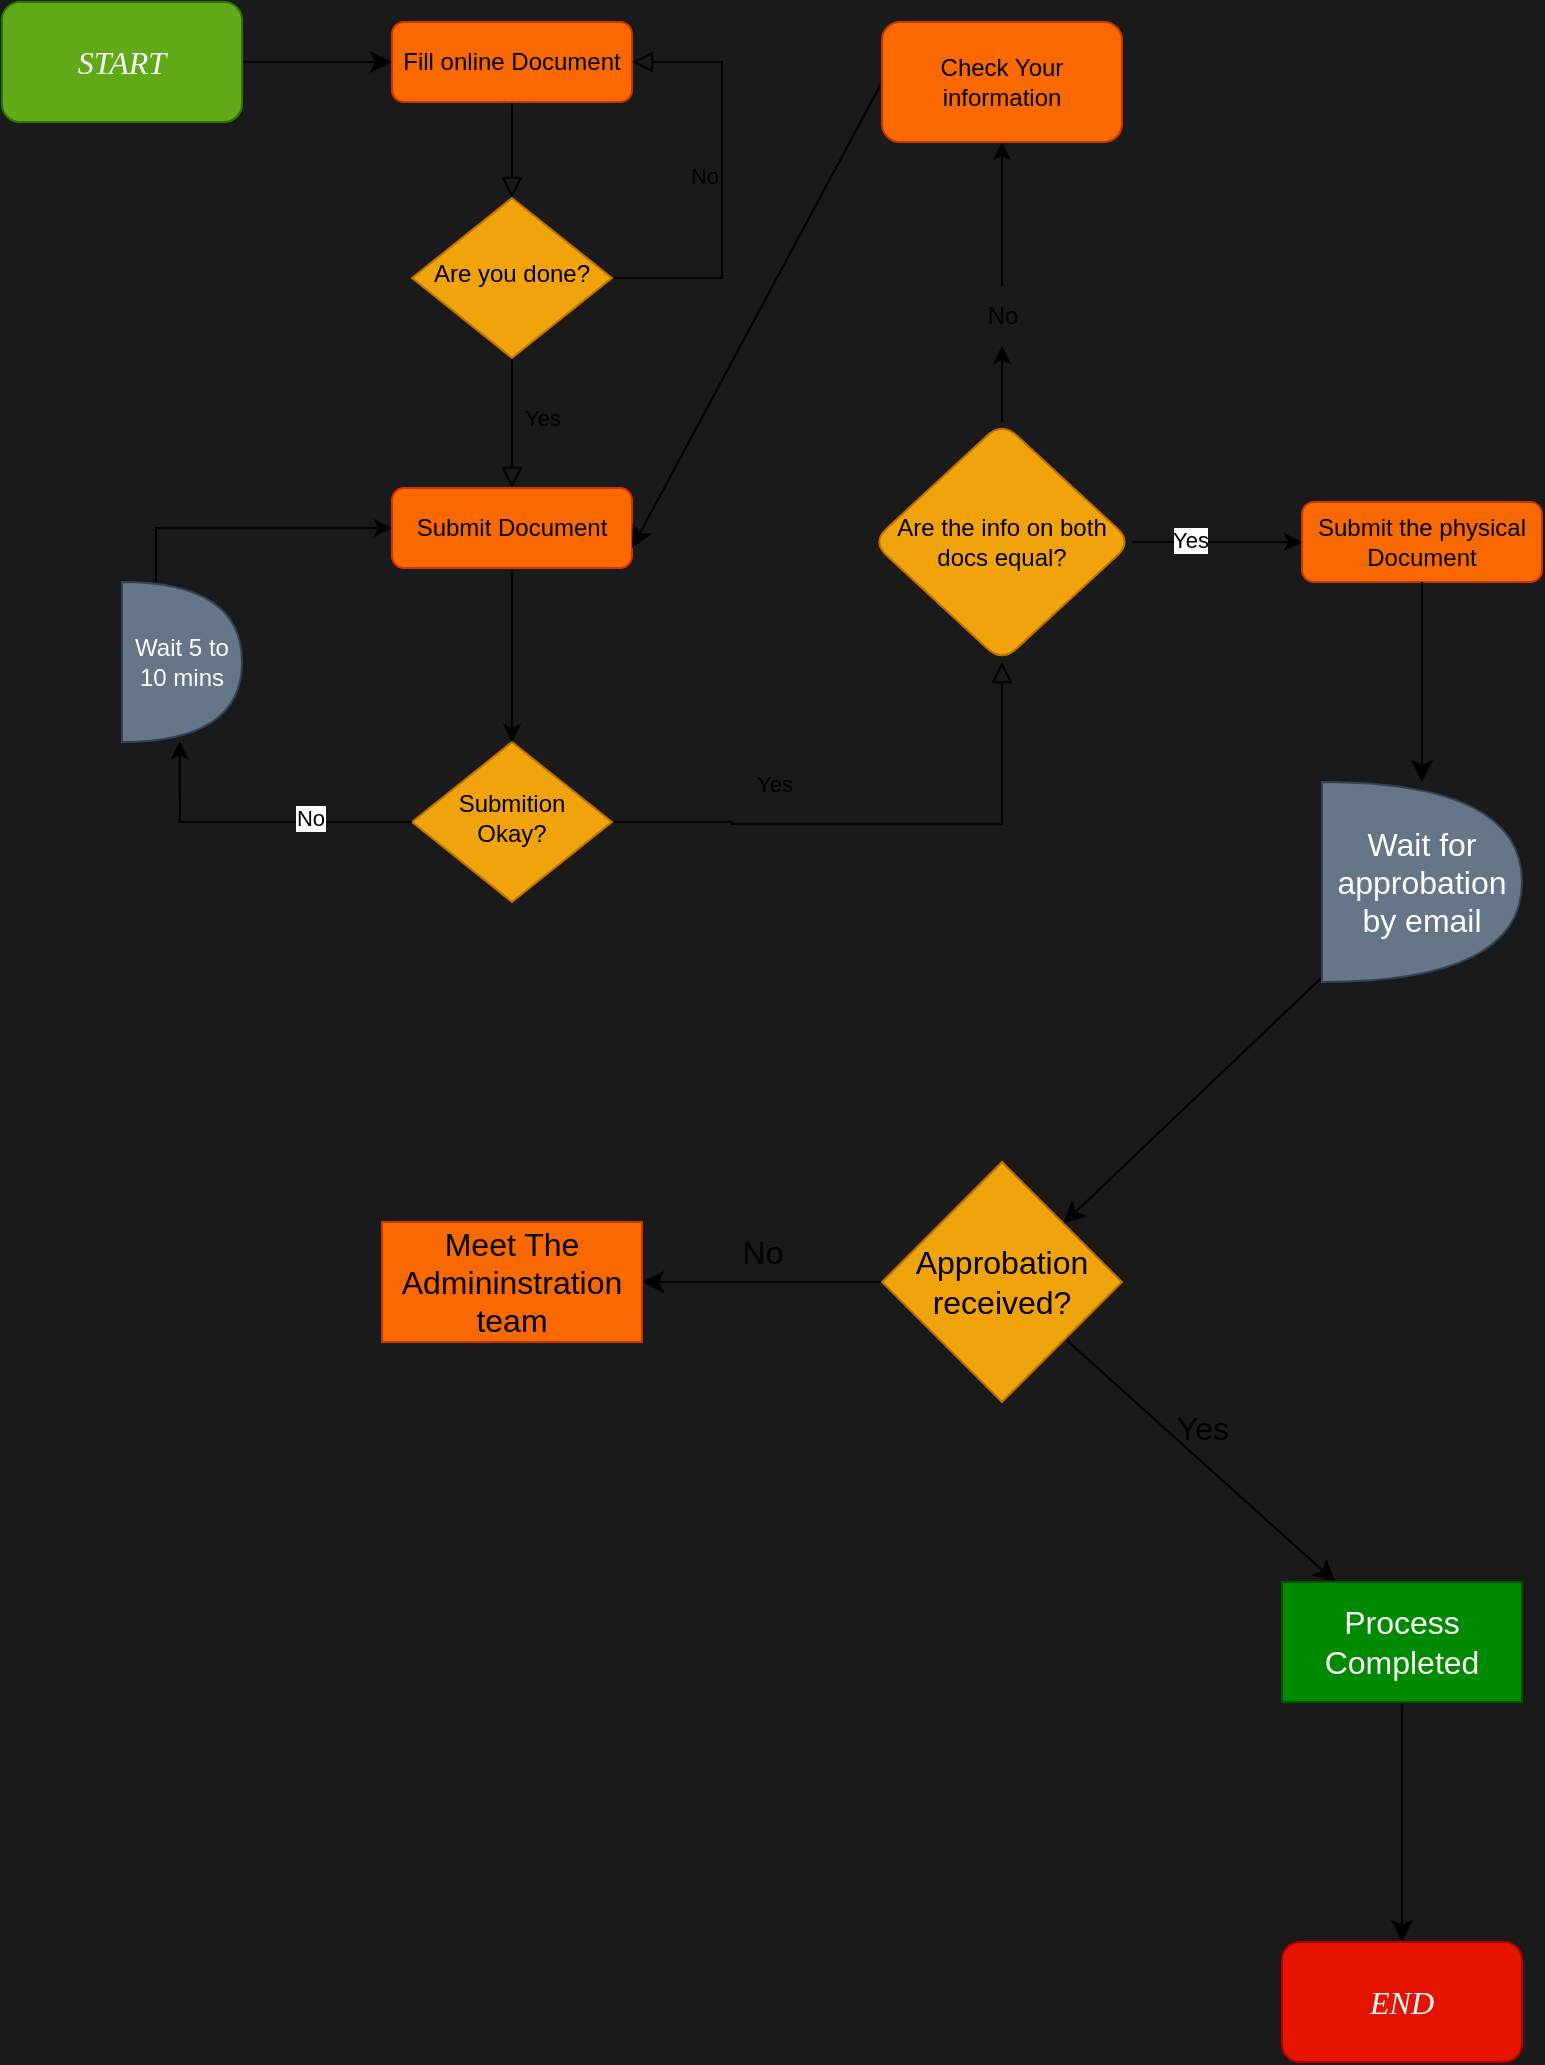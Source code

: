 <mxfile version="22.1.2" type="device">
  <diagram id="C5RBs43oDa-KdzZeNtuy" name="Page-1">
    <mxGraphModel dx="864" dy="556" grid="0" gridSize="10" guides="1" tooltips="1" connect="1" arrows="1" fold="1" page="1" pageScale="1" pageWidth="827" pageHeight="1169" background="#1A1A1A" math="0" shadow="0">
      <root>
        <mxCell id="WIyWlLk6GJQsqaUBKTNV-0" />
        <mxCell id="WIyWlLk6GJQsqaUBKTNV-1" parent="WIyWlLk6GJQsqaUBKTNV-0" />
        <mxCell id="WIyWlLk6GJQsqaUBKTNV-2" value="" style="rounded=0;html=1;jettySize=auto;orthogonalLoop=1;fontSize=11;endArrow=block;endFill=0;endSize=8;strokeWidth=1;shadow=0;labelBackgroundColor=none;edgeStyle=orthogonalEdgeStyle;" parent="WIyWlLk6GJQsqaUBKTNV-1" source="WIyWlLk6GJQsqaUBKTNV-3" target="WIyWlLk6GJQsqaUBKTNV-6" edge="1">
          <mxGeometry relative="1" as="geometry" />
        </mxCell>
        <mxCell id="WIyWlLk6GJQsqaUBKTNV-3" value="Fill online Document" style="rounded=1;whiteSpace=wrap;html=1;fontSize=12;glass=0;strokeWidth=1;shadow=0;fillColor=#fa6800;fontColor=#000000;strokeColor=#C73500;" parent="WIyWlLk6GJQsqaUBKTNV-1" vertex="1">
          <mxGeometry x="195" y="80" width="120" height="40" as="geometry" />
        </mxCell>
        <mxCell id="WIyWlLk6GJQsqaUBKTNV-4" value="Yes" style="rounded=0;html=1;jettySize=auto;orthogonalLoop=1;fontSize=11;endArrow=block;endFill=0;endSize=8;strokeWidth=1;shadow=0;labelBackgroundColor=none;edgeStyle=orthogonalEdgeStyle;entryX=0.5;entryY=0;entryDx=0;entryDy=0;" parent="WIyWlLk6GJQsqaUBKTNV-1" source="WIyWlLk6GJQsqaUBKTNV-6" target="sq6PMqZxdVyv28Y4fQ6T-0" edge="1">
          <mxGeometry x="-0.077" y="15" relative="1" as="geometry">
            <mxPoint as="offset" />
            <Array as="points" />
          </mxGeometry>
        </mxCell>
        <mxCell id="WIyWlLk6GJQsqaUBKTNV-5" value="No" style="edgeStyle=orthogonalEdgeStyle;rounded=0;html=1;jettySize=auto;orthogonalLoop=1;fontSize=11;endArrow=block;endFill=0;endSize=8;strokeWidth=1;shadow=0;labelBackgroundColor=none;entryX=1;entryY=0.5;entryDx=0;entryDy=0;" parent="WIyWlLk6GJQsqaUBKTNV-1" source="WIyWlLk6GJQsqaUBKTNV-6" target="WIyWlLk6GJQsqaUBKTNV-3" edge="1">
          <mxGeometry x="0.019" y="9" relative="1" as="geometry">
            <mxPoint as="offset" />
            <Array as="points">
              <mxPoint x="360" y="208" />
              <mxPoint x="360" y="100" />
            </Array>
          </mxGeometry>
        </mxCell>
        <mxCell id="WIyWlLk6GJQsqaUBKTNV-6" value="Are you done?" style="rhombus;whiteSpace=wrap;html=1;shadow=0;fontFamily=Helvetica;fontSize=12;align=center;strokeWidth=1;spacing=6;spacingTop=-4;fillColor=#f0a30a;fontColor=#000000;strokeColor=#BD7000;" parent="WIyWlLk6GJQsqaUBKTNV-1" vertex="1">
          <mxGeometry x="205" y="168" width="100" height="80" as="geometry" />
        </mxCell>
        <mxCell id="WIyWlLk6GJQsqaUBKTNV-8" value="Yes" style="rounded=0;html=1;jettySize=auto;orthogonalLoop=1;fontSize=11;endArrow=block;endFill=0;endSize=8;strokeWidth=1;shadow=0;labelBackgroundColor=none;edgeStyle=orthogonalEdgeStyle;entryX=0.5;entryY=1;entryDx=0;entryDy=0;entryPerimeter=0;" parent="WIyWlLk6GJQsqaUBKTNV-1" source="WIyWlLk6GJQsqaUBKTNV-10" target="sq6PMqZxdVyv28Y4fQ6T-7" edge="1">
          <mxGeometry x="-0.412" y="20" relative="1" as="geometry">
            <mxPoint as="offset" />
            <mxPoint x="460" y="480" as="targetPoint" />
            <Array as="points">
              <mxPoint x="365" y="480" />
              <mxPoint x="500" y="481" />
            </Array>
          </mxGeometry>
        </mxCell>
        <mxCell id="WIyWlLk6GJQsqaUBKTNV-10" value="Submition Okay?" style="rhombus;whiteSpace=wrap;html=1;shadow=0;fontFamily=Helvetica;fontSize=12;align=center;strokeWidth=1;spacing=6;spacingTop=-4;fillColor=#f0a30a;fontColor=#000000;strokeColor=#BD7000;" parent="WIyWlLk6GJQsqaUBKTNV-1" vertex="1">
          <mxGeometry x="205" y="440" width="100" height="80" as="geometry" />
        </mxCell>
        <mxCell id="WIyWlLk6GJQsqaUBKTNV-12" value="Submit the physical Document" style="rounded=1;whiteSpace=wrap;html=1;fontSize=12;glass=0;strokeWidth=1;shadow=0;fillColor=#fa6800;fontColor=#000000;strokeColor=#C73500;" parent="WIyWlLk6GJQsqaUBKTNV-1" vertex="1">
          <mxGeometry x="650" y="320" width="120" height="40" as="geometry" />
        </mxCell>
        <mxCell id="sq6PMqZxdVyv28Y4fQ6T-5" style="edgeStyle=orthogonalEdgeStyle;rounded=0;orthogonalLoop=1;jettySize=auto;html=1;exitX=0.5;exitY=1;exitDx=0;exitDy=0;entryX=0.5;entryY=0;entryDx=0;entryDy=0;" parent="WIyWlLk6GJQsqaUBKTNV-1" source="sq6PMqZxdVyv28Y4fQ6T-0" target="WIyWlLk6GJQsqaUBKTNV-10" edge="1">
          <mxGeometry relative="1" as="geometry" />
        </mxCell>
        <mxCell id="sq6PMqZxdVyv28Y4fQ6T-0" value="Submit Document" style="rounded=1;whiteSpace=wrap;html=1;fontSize=12;glass=0;strokeWidth=1;shadow=0;fillColor=#fa6800;fontColor=#000000;strokeColor=#C73500;" parent="WIyWlLk6GJQsqaUBKTNV-1" vertex="1">
          <mxGeometry x="195" y="313" width="120" height="40" as="geometry" />
        </mxCell>
        <mxCell id="sq6PMqZxdVyv28Y4fQ6T-1" value="Wait 5 to 10 mins" style="shape=or;whiteSpace=wrap;html=1;fillColor=#647687;fontColor=#ffffff;strokeColor=#314354;" parent="WIyWlLk6GJQsqaUBKTNV-1" vertex="1">
          <mxGeometry x="60" y="360" width="60" height="80" as="geometry" />
        </mxCell>
        <mxCell id="sq6PMqZxdVyv28Y4fQ6T-2" style="edgeStyle=orthogonalEdgeStyle;rounded=0;orthogonalLoop=1;jettySize=auto;html=1;exitX=0;exitY=0.5;exitDx=0;exitDy=0;entryX=0.481;entryY=0.996;entryDx=0;entryDy=0;entryPerimeter=0;" parent="WIyWlLk6GJQsqaUBKTNV-1" source="WIyWlLk6GJQsqaUBKTNV-10" target="sq6PMqZxdVyv28Y4fQ6T-1" edge="1">
          <mxGeometry relative="1" as="geometry">
            <mxPoint x="60" y="441" as="targetPoint" />
            <Array as="points">
              <mxPoint x="89" y="480" />
            </Array>
          </mxGeometry>
        </mxCell>
        <mxCell id="sq6PMqZxdVyv28Y4fQ6T-3" value="No" style="edgeLabel;html=1;align=center;verticalAlign=middle;resizable=0;points=[];" parent="sq6PMqZxdVyv28Y4fQ6T-2" vertex="1" connectable="0">
          <mxGeometry x="-0.345" y="-2" relative="1" as="geometry">
            <mxPoint as="offset" />
          </mxGeometry>
        </mxCell>
        <mxCell id="sq6PMqZxdVyv28Y4fQ6T-4" style="edgeStyle=orthogonalEdgeStyle;rounded=0;orthogonalLoop=1;jettySize=auto;html=1;exitX=0;exitY=0.5;exitDx=0;exitDy=0;entryX=0.283;entryY=0;entryDx=0;entryDy=0;entryPerimeter=0;startArrow=classic;startFill=1;endArrow=none;endFill=0;" parent="WIyWlLk6GJQsqaUBKTNV-1" source="sq6PMqZxdVyv28Y4fQ6T-0" target="sq6PMqZxdVyv28Y4fQ6T-1" edge="1">
          <mxGeometry relative="1" as="geometry" />
        </mxCell>
        <mxCell id="sq6PMqZxdVyv28Y4fQ6T-10" value="" style="edgeStyle=orthogonalEdgeStyle;rounded=0;orthogonalLoop=1;jettySize=auto;html=1;" parent="WIyWlLk6GJQsqaUBKTNV-1" source="sq6PMqZxdVyv28Y4fQ6T-7" edge="1">
          <mxGeometry relative="1" as="geometry">
            <mxPoint x="650" y="340" as="targetPoint" />
          </mxGeometry>
        </mxCell>
        <mxCell id="SGRtlo4x7eJKbflPrm1q-0" value="Yes" style="edgeLabel;html=1;align=center;verticalAlign=middle;resizable=0;points=[];" vertex="1" connectable="0" parent="sq6PMqZxdVyv28Y4fQ6T-10">
          <mxGeometry x="-0.322" y="1" relative="1" as="geometry">
            <mxPoint as="offset" />
          </mxGeometry>
        </mxCell>
        <mxCell id="sq6PMqZxdVyv28Y4fQ6T-13" value="" style="edgeStyle=orthogonalEdgeStyle;rounded=0;orthogonalLoop=1;jettySize=auto;html=1;" parent="WIyWlLk6GJQsqaUBKTNV-1" source="sq6PMqZxdVyv28Y4fQ6T-14" target="sq6PMqZxdVyv28Y4fQ6T-12" edge="1">
          <mxGeometry relative="1" as="geometry" />
        </mxCell>
        <mxCell id="sq6PMqZxdVyv28Y4fQ6T-7" value="Are the info on both docs equal?" style="rhombus;whiteSpace=wrap;html=1;rounded=1;glass=0;strokeWidth=1;shadow=0;fillColor=#f0a30a;fontColor=#000000;strokeColor=#BD7000;" parent="WIyWlLk6GJQsqaUBKTNV-1" vertex="1">
          <mxGeometry x="435" y="280" width="130" height="120" as="geometry" />
        </mxCell>
        <mxCell id="sq6PMqZxdVyv28Y4fQ6T-27" style="edgeStyle=none;curved=1;rounded=0;orthogonalLoop=1;jettySize=auto;html=1;exitX=0;exitY=0.5;exitDx=0;exitDy=0;entryX=1;entryY=0.75;entryDx=0;entryDy=0;fontSize=12;startSize=8;endSize=8;" parent="WIyWlLk6GJQsqaUBKTNV-1" source="sq6PMqZxdVyv28Y4fQ6T-12" target="sq6PMqZxdVyv28Y4fQ6T-0" edge="1">
          <mxGeometry relative="1" as="geometry" />
        </mxCell>
        <mxCell id="sq6PMqZxdVyv28Y4fQ6T-12" value="Check Your information" style="whiteSpace=wrap;html=1;rounded=1;glass=0;strokeWidth=1;shadow=0;fillColor=#fa6800;fontColor=#000000;strokeColor=#C73500;" parent="WIyWlLk6GJQsqaUBKTNV-1" vertex="1">
          <mxGeometry x="440" y="80" width="120" height="60" as="geometry" />
        </mxCell>
        <mxCell id="sq6PMqZxdVyv28Y4fQ6T-34" value="" style="edgeStyle=none;curved=1;rounded=0;orthogonalLoop=1;jettySize=auto;html=1;fontSize=12;startSize=8;endSize=8;" parent="WIyWlLk6GJQsqaUBKTNV-1" source="sq6PMqZxdVyv28Y4fQ6T-31" target="sq6PMqZxdVyv28Y4fQ6T-33" edge="1">
          <mxGeometry relative="1" as="geometry" />
        </mxCell>
        <mxCell id="sq6PMqZxdVyv28Y4fQ6T-31" value="Wait for approbation by email" style="shape=or;whiteSpace=wrap;html=1;fontSize=16;fillColor=#647687;strokeColor=#314354;fontColor=#ffffff;" parent="WIyWlLk6GJQsqaUBKTNV-1" vertex="1">
          <mxGeometry x="660" y="460" width="100" height="100" as="geometry" />
        </mxCell>
        <mxCell id="sq6PMqZxdVyv28Y4fQ6T-32" style="edgeStyle=none;curved=1;rounded=0;orthogonalLoop=1;jettySize=auto;html=1;exitX=0.5;exitY=1;exitDx=0;exitDy=0;fontSize=12;startSize=8;endSize=8;" parent="WIyWlLk6GJQsqaUBKTNV-1" source="WIyWlLk6GJQsqaUBKTNV-12" edge="1">
          <mxGeometry relative="1" as="geometry">
            <mxPoint x="710" y="460" as="targetPoint" />
          </mxGeometry>
        </mxCell>
        <mxCell id="sq6PMqZxdVyv28Y4fQ6T-36" value="" style="edgeStyle=none;curved=1;rounded=0;orthogonalLoop=1;jettySize=auto;html=1;fontSize=12;startSize=8;endSize=8;" parent="WIyWlLk6GJQsqaUBKTNV-1" source="sq6PMqZxdVyv28Y4fQ6T-33" target="sq6PMqZxdVyv28Y4fQ6T-35" edge="1">
          <mxGeometry relative="1" as="geometry" />
        </mxCell>
        <mxCell id="sq6PMqZxdVyv28Y4fQ6T-39" value="" style="edgeStyle=none;curved=1;rounded=0;orthogonalLoop=1;jettySize=auto;html=1;fontSize=12;startSize=8;endSize=8;" parent="WIyWlLk6GJQsqaUBKTNV-1" source="sq6PMqZxdVyv28Y4fQ6T-33" target="sq6PMqZxdVyv28Y4fQ6T-38" edge="1">
          <mxGeometry relative="1" as="geometry" />
        </mxCell>
        <mxCell id="sq6PMqZxdVyv28Y4fQ6T-33" value="Approbation received?" style="rhombus;whiteSpace=wrap;html=1;fontSize=16;fillColor=#f0a30a;fontColor=#000000;strokeColor=#BD7000;" parent="WIyWlLk6GJQsqaUBKTNV-1" vertex="1">
          <mxGeometry x="440" y="650" width="120" height="120" as="geometry" />
        </mxCell>
        <mxCell id="sq6PMqZxdVyv28Y4fQ6T-35" value="Meet The Admininstration team" style="whiteSpace=wrap;html=1;fontSize=16;fillColor=#fa6800;fontColor=#000000;strokeColor=#C73500;" parent="WIyWlLk6GJQsqaUBKTNV-1" vertex="1">
          <mxGeometry x="190" y="680" width="130" height="60" as="geometry" />
        </mxCell>
        <mxCell id="sq6PMqZxdVyv28Y4fQ6T-37" value="No" style="text;html=1;align=center;verticalAlign=middle;resizable=0;points=[];autosize=1;strokeColor=none;fillColor=none;fontSize=16;" parent="WIyWlLk6GJQsqaUBKTNV-1" vertex="1">
          <mxGeometry x="360" y="680" width="40" height="30" as="geometry" />
        </mxCell>
        <mxCell id="sq6PMqZxdVyv28Y4fQ6T-42" value="" style="edgeStyle=none;curved=1;rounded=0;orthogonalLoop=1;jettySize=auto;html=1;fontSize=12;startSize=8;endSize=8;" parent="WIyWlLk6GJQsqaUBKTNV-1" source="sq6PMqZxdVyv28Y4fQ6T-38" target="sq6PMqZxdVyv28Y4fQ6T-41" edge="1">
          <mxGeometry relative="1" as="geometry" />
        </mxCell>
        <mxCell id="sq6PMqZxdVyv28Y4fQ6T-38" value="Process Completed" style="whiteSpace=wrap;html=1;fontSize=16;fillColor=#008a00;fontColor=#ffffff;strokeColor=#005700;" parent="WIyWlLk6GJQsqaUBKTNV-1" vertex="1">
          <mxGeometry x="640" y="860" width="120" height="60" as="geometry" />
        </mxCell>
        <mxCell id="sq6PMqZxdVyv28Y4fQ6T-40" value="Yes" style="text;html=1;align=center;verticalAlign=middle;resizable=0;points=[];autosize=1;strokeColor=none;fillColor=none;fontSize=16;" parent="WIyWlLk6GJQsqaUBKTNV-1" vertex="1">
          <mxGeometry x="575" y="768" width="50" height="30" as="geometry" />
        </mxCell>
        <mxCell id="sq6PMqZxdVyv28Y4fQ6T-41" value="&lt;pre&gt;&lt;font face=&quot;Times New Roman&quot;&gt;&lt;i&gt;END&lt;/i&gt;&lt;/font&gt;&lt;/pre&gt;" style="whiteSpace=wrap;html=1;fontSize=16;rounded=1;fillColor=#e51400;fontColor=#ffffff;strokeColor=#B20000;" parent="WIyWlLk6GJQsqaUBKTNV-1" vertex="1">
          <mxGeometry x="640" y="1040" width="120" height="60" as="geometry" />
        </mxCell>
        <mxCell id="sq6PMqZxdVyv28Y4fQ6T-44" style="edgeStyle=none;curved=1;rounded=0;orthogonalLoop=1;jettySize=auto;html=1;exitX=1;exitY=0.5;exitDx=0;exitDy=0;entryX=0;entryY=0.5;entryDx=0;entryDy=0;fontSize=12;startSize=8;endSize=8;" parent="WIyWlLk6GJQsqaUBKTNV-1" source="sq6PMqZxdVyv28Y4fQ6T-43" target="WIyWlLk6GJQsqaUBKTNV-3" edge="1">
          <mxGeometry relative="1" as="geometry" />
        </mxCell>
        <mxCell id="sq6PMqZxdVyv28Y4fQ6T-43" value="&lt;pre&gt;&lt;font face=&quot;Times New Roman&quot;&gt;&lt;i&gt;START&lt;/i&gt;&lt;/font&gt;&lt;/pre&gt;" style="whiteSpace=wrap;html=1;fontSize=16;rounded=1;fillColor=#60a917;fontColor=#ffffff;strokeColor=#2D7600;" parent="WIyWlLk6GJQsqaUBKTNV-1" vertex="1">
          <mxGeometry y="70" width="120" height="60" as="geometry" />
        </mxCell>
        <mxCell id="SGRtlo4x7eJKbflPrm1q-1" value="" style="edgeStyle=orthogonalEdgeStyle;rounded=0;orthogonalLoop=1;jettySize=auto;html=1;" edge="1" parent="WIyWlLk6GJQsqaUBKTNV-1" source="sq6PMqZxdVyv28Y4fQ6T-7" target="sq6PMqZxdVyv28Y4fQ6T-14">
          <mxGeometry relative="1" as="geometry">
            <mxPoint x="500" y="280" as="sourcePoint" />
            <mxPoint x="500" y="140" as="targetPoint" />
          </mxGeometry>
        </mxCell>
        <mxCell id="sq6PMqZxdVyv28Y4fQ6T-14" value="No" style="text;html=1;align=center;verticalAlign=middle;resizable=0;points=[];autosize=1;strokeColor=none;fillColor=none;" parent="WIyWlLk6GJQsqaUBKTNV-1" vertex="1">
          <mxGeometry x="480" y="212" width="40" height="30" as="geometry" />
        </mxCell>
      </root>
    </mxGraphModel>
  </diagram>
</mxfile>
